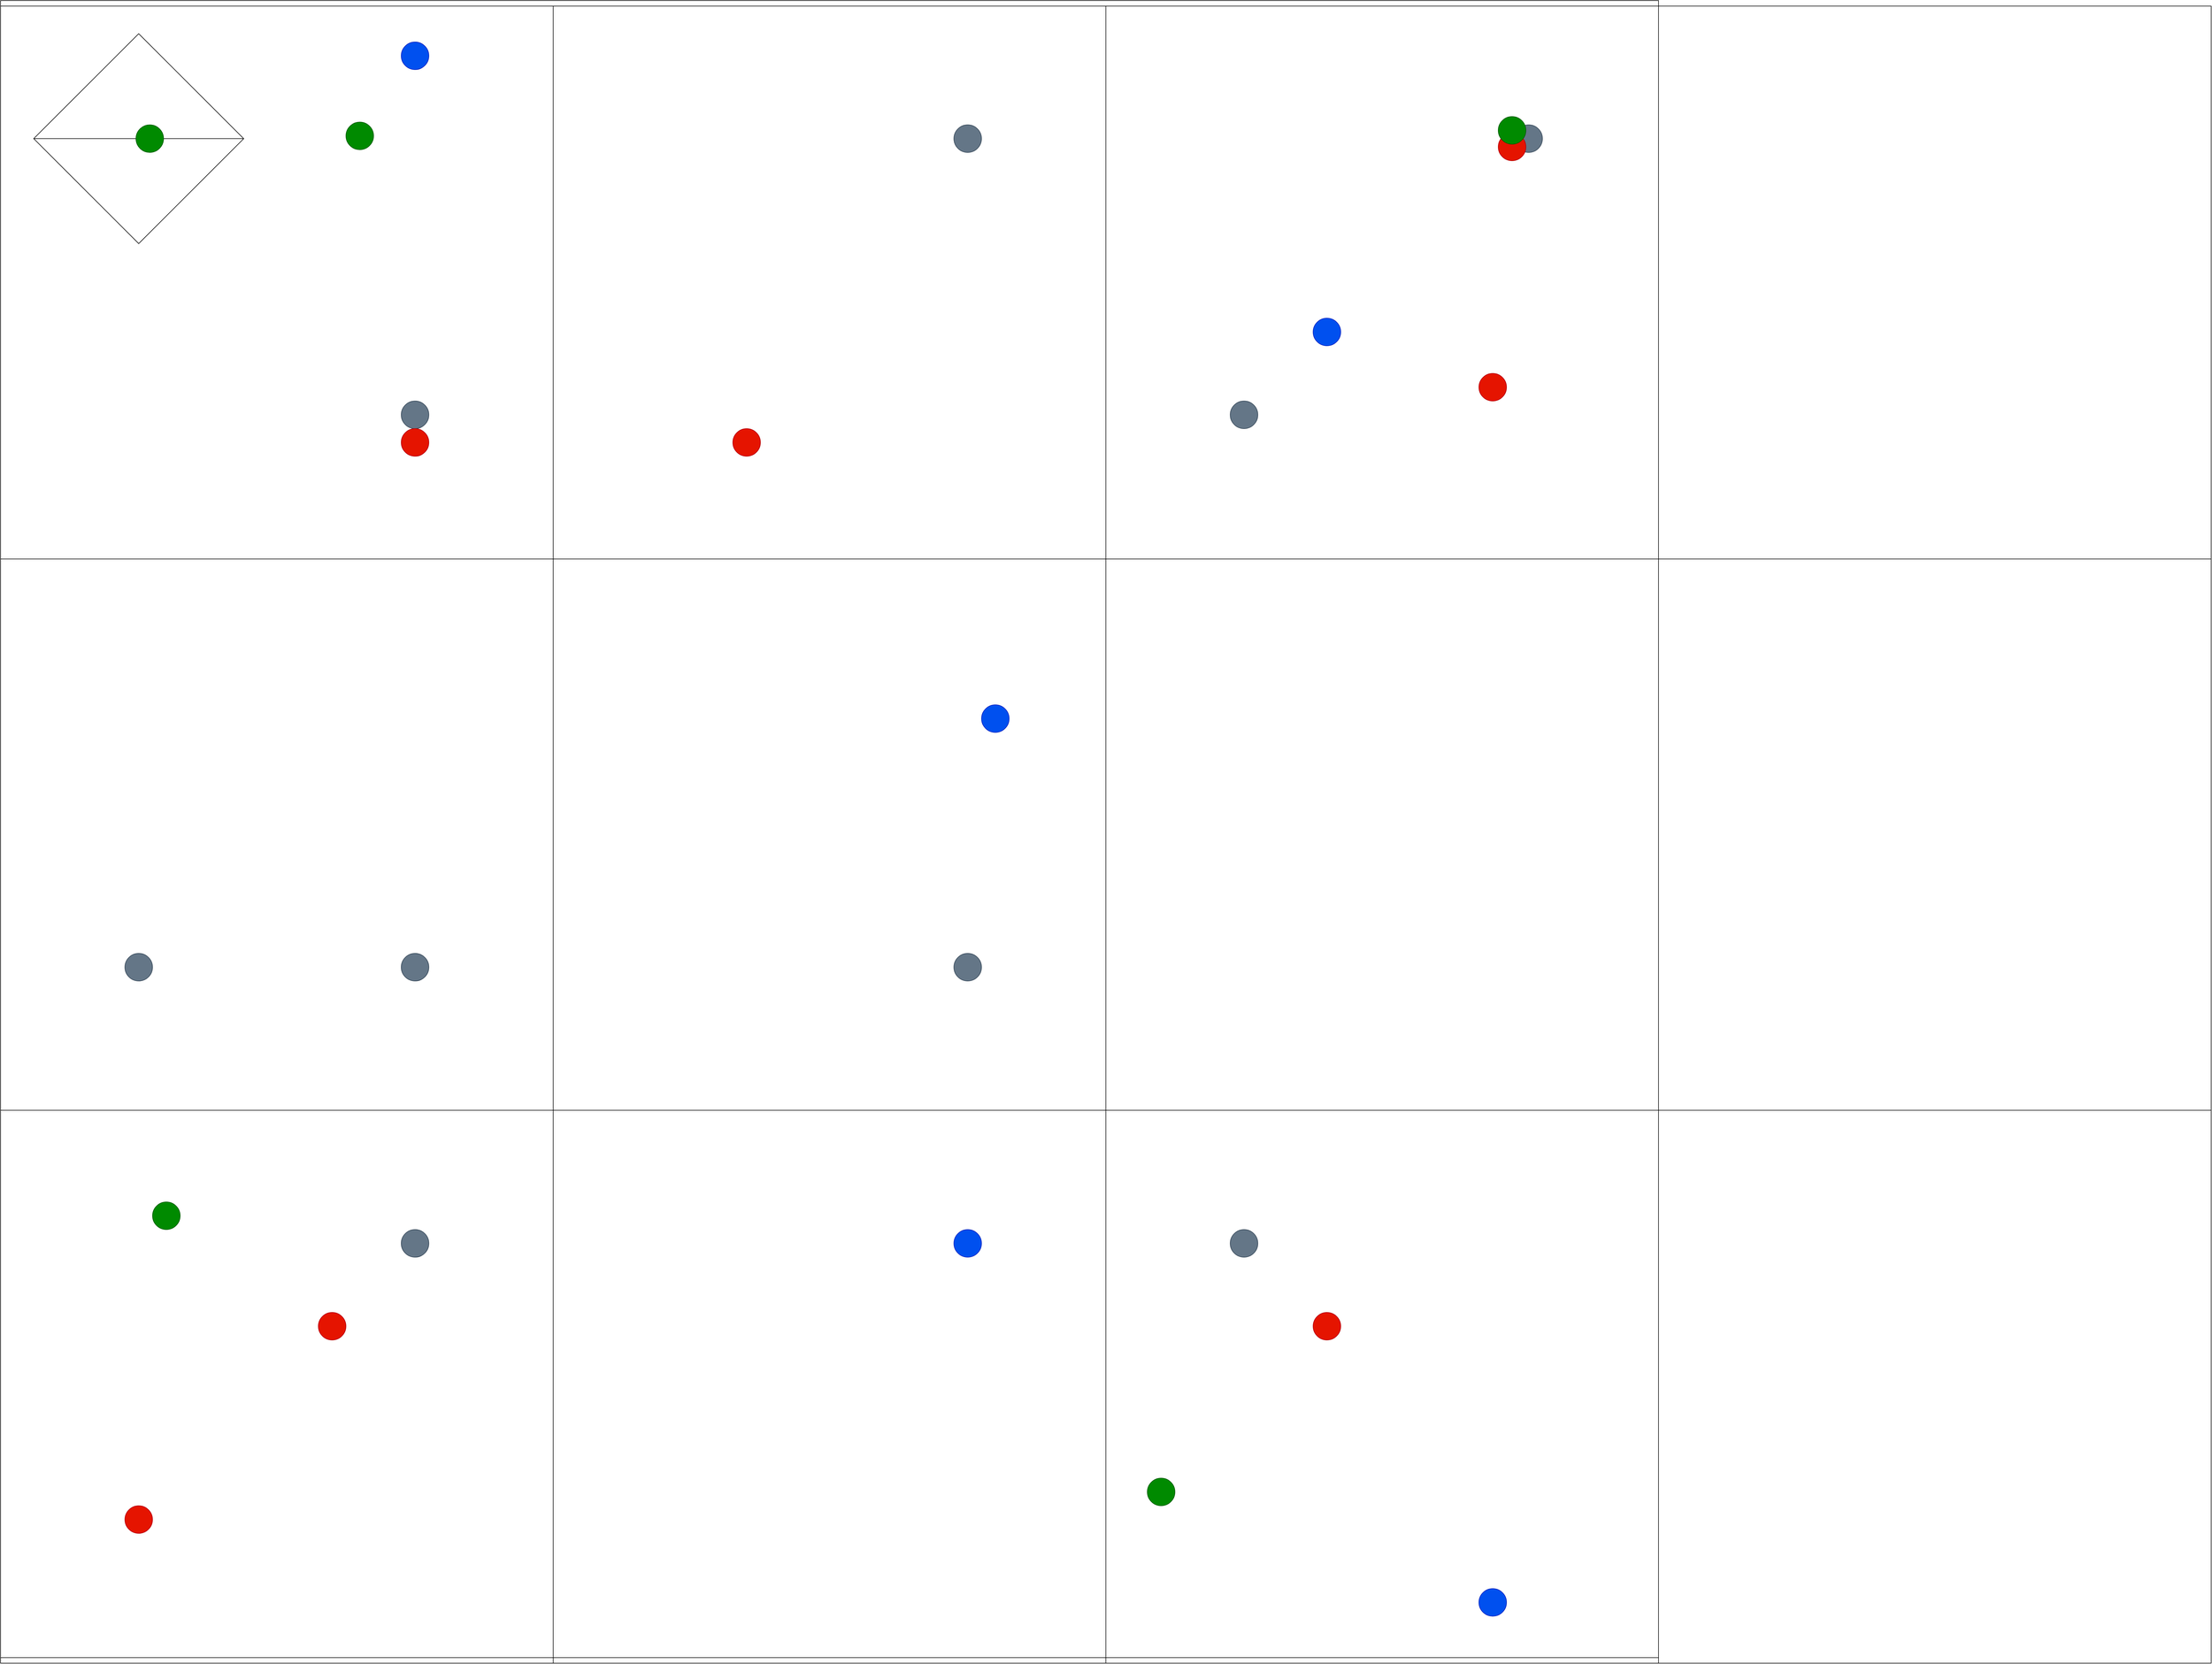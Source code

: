 <mxfile version="20.2.8" type="device"><diagram id="cCyyhMr5mGd71rZL3tEV" name="Seite-1"><mxGraphModel dx="3819" dy="2615" grid="1" gridSize="10" guides="1" tooltips="1" connect="1" arrows="1" fold="1" page="1" pageScale="1" pageWidth="2336" pageHeight="1654" math="0" shadow="0"><root><mxCell id="0"/><mxCell id="1" parent="0"/><mxCell id="irRBLGsPevHQkyZyoqwd-1" value="" style="whiteSpace=wrap;html=1;aspect=fixed;" parent="1" vertex="1"><mxGeometry x="-1500" y="-1500" width="3000" height="3000" as="geometry"/></mxCell><mxCell id="irRBLGsPevHQkyZyoqwd-2" value="" style="shape=sortShape;perimeter=rhombusPerimeter;whiteSpace=wrap;html=1;" parent="1" vertex="1"><mxGeometry x="-1440" y="-1440" width="380" height="380" as="geometry"/></mxCell><mxCell id="irRBLGsPevHQkyZyoqwd-3" value="" style="ellipse;whiteSpace=wrap;html=1;aspect=fixed;fillColor=#647687;fontColor=#ffffff;strokeColor=#314354;" parent="1" vertex="1"><mxGeometry x="-775" y="-775" width="50" height="50" as="geometry"/></mxCell><mxCell id="irRBLGsPevHQkyZyoqwd-4" value="" style="ellipse;whiteSpace=wrap;html=1;aspect=fixed;fillColor=#647687;fontColor=#ffffff;strokeColor=#314354;" parent="1" vertex="1"><mxGeometry x="225" y="-1275" width="50" height="50" as="geometry"/></mxCell><mxCell id="irRBLGsPevHQkyZyoqwd-5" value="" style="ellipse;whiteSpace=wrap;html=1;aspect=fixed;fillColor=#647687;fontColor=#ffffff;strokeColor=#314354;" parent="1" vertex="1"><mxGeometry x="725" y="-775" width="50" height="50" as="geometry"/></mxCell><mxCell id="irRBLGsPevHQkyZyoqwd-6" value="" style="ellipse;whiteSpace=wrap;html=1;aspect=fixed;fillColor=#647687;fontColor=#ffffff;strokeColor=#314354;" parent="1" vertex="1"><mxGeometry x="225" y="225" width="50" height="50" as="geometry"/></mxCell><mxCell id="irRBLGsPevHQkyZyoqwd-7" value="" style="ellipse;whiteSpace=wrap;html=1;aspect=fixed;fillColor=#647687;fontColor=#ffffff;strokeColor=#314354;" parent="1" vertex="1"><mxGeometry x="725" y="725" width="50" height="50" as="geometry"/></mxCell><mxCell id="irRBLGsPevHQkyZyoqwd-8" value="" style="ellipse;whiteSpace=wrap;html=1;aspect=fixed;fillColor=#647687;fontColor=#ffffff;strokeColor=#314354;" parent="1" vertex="1"><mxGeometry x="-775" y="725" width="50" height="50" as="geometry"/></mxCell><mxCell id="irRBLGsPevHQkyZyoqwd-9" value="" style="ellipse;whiteSpace=wrap;html=1;aspect=fixed;fillColor=#647687;fontColor=#ffffff;strokeColor=#314354;" parent="1" vertex="1"><mxGeometry x="-775" y="225" width="50" height="50" as="geometry"/></mxCell><mxCell id="irRBLGsPevHQkyZyoqwd-10" value="" style="ellipse;whiteSpace=wrap;html=1;aspect=fixed;fillColor=#647687;fontColor=#ffffff;strokeColor=#314354;" parent="1" vertex="1"><mxGeometry x="1240" y="-1275" width="50" height="50" as="geometry"/></mxCell><mxCell id="irRBLGsPevHQkyZyoqwd-11" value="" style="ellipse;whiteSpace=wrap;html=1;aspect=fixed;fillColor=#647687;fontColor=#ffffff;strokeColor=#314354;" parent="1" vertex="1"><mxGeometry x="-1275" y="225" width="50" height="50" as="geometry"/></mxCell><mxCell id="irRBLGsPevHQkyZyoqwd-12" value="" style="ellipse;whiteSpace=wrap;html=1;aspect=fixed;fillColor=#e51400;fontColor=#ffffff;strokeColor=#B20000;" parent="1" vertex="1"><mxGeometry x="-775" y="-725" width="50" height="50" as="geometry"/></mxCell><mxCell id="irRBLGsPevHQkyZyoqwd-13" value="" style="ellipse;whiteSpace=wrap;html=1;aspect=fixed;fillColor=#e51400;fontColor=#ffffff;strokeColor=#B20000;" parent="1" vertex="1"><mxGeometry x="-175" y="-725" width="50" height="50" as="geometry"/></mxCell><mxCell id="irRBLGsPevHQkyZyoqwd-14" value="" style="ellipse;whiteSpace=wrap;html=1;aspect=fixed;fillColor=#e51400;fontColor=#ffffff;strokeColor=#B20000;" parent="1" vertex="1"><mxGeometry x="1210" y="-1260" width="50" height="50" as="geometry"/></mxCell><mxCell id="irRBLGsPevHQkyZyoqwd-15" value="" style="ellipse;whiteSpace=wrap;html=1;aspect=fixed;fillColor=#e51400;fontColor=#ffffff;strokeColor=#B20000;" parent="1" vertex="1"><mxGeometry x="1175" y="-825" width="50" height="50" as="geometry"/></mxCell><mxCell id="irRBLGsPevHQkyZyoqwd-16" value="" style="ellipse;whiteSpace=wrap;html=1;aspect=fixed;fillColor=#e51400;fontColor=#ffffff;strokeColor=#B20000;" parent="1" vertex="1"><mxGeometry x="875" y="875" width="50" height="50" as="geometry"/></mxCell><mxCell id="irRBLGsPevHQkyZyoqwd-17" value="" style="ellipse;whiteSpace=wrap;html=1;aspect=fixed;fillColor=#e51400;fontColor=#ffffff;strokeColor=#B20000;" parent="1" vertex="1"><mxGeometry x="-925" y="875" width="50" height="50" as="geometry"/></mxCell><mxCell id="irRBLGsPevHQkyZyoqwd-18" value="" style="ellipse;whiteSpace=wrap;html=1;aspect=fixed;fillColor=#e51400;fontColor=#ffffff;strokeColor=#B20000;" parent="1" vertex="1"><mxGeometry x="-1275" y="1225" width="50" height="50" as="geometry"/></mxCell><mxCell id="irRBLGsPevHQkyZyoqwd-19" value="" style="ellipse;whiteSpace=wrap;html=1;aspect=fixed;fillColor=#0050ef;fontColor=#ffffff;strokeColor=#001DBC;" parent="1" vertex="1"><mxGeometry x="-775" y="-1425" width="50" height="50" as="geometry"/></mxCell><mxCell id="irRBLGsPevHQkyZyoqwd-20" value="" style="ellipse;whiteSpace=wrap;html=1;aspect=fixed;fillColor=#0050ef;fontColor=#ffffff;strokeColor=#001DBC;" parent="1" vertex="1"><mxGeometry x="875" y="-925" width="50" height="50" as="geometry"/></mxCell><mxCell id="irRBLGsPevHQkyZyoqwd-21" value="" style="ellipse;whiteSpace=wrap;html=1;aspect=fixed;fillColor=#0050ef;fontColor=#ffffff;strokeColor=#001DBC;" parent="1" vertex="1"><mxGeometry x="275" y="-225" width="50" height="50" as="geometry"/></mxCell><mxCell id="irRBLGsPevHQkyZyoqwd-22" value="" style="ellipse;whiteSpace=wrap;html=1;aspect=fixed;fillColor=#0050ef;fontColor=#ffffff;strokeColor=#001DBC;" parent="1" vertex="1"><mxGeometry x="225" y="725" width="50" height="50" as="geometry"/></mxCell><mxCell id="irRBLGsPevHQkyZyoqwd-23" value="" style="ellipse;whiteSpace=wrap;html=1;aspect=fixed;fillColor=#0050ef;fontColor=#ffffff;strokeColor=#001DBC;" parent="1" vertex="1"><mxGeometry x="1175" y="1375" width="50" height="50" as="geometry"/></mxCell><mxCell id="irRBLGsPevHQkyZyoqwd-24" value="" style="ellipse;whiteSpace=wrap;html=1;aspect=fixed;fillColor=#008a00;fontColor=#ffffff;strokeColor=#005700;" parent="1" vertex="1"><mxGeometry x="-1255" y="-1275" width="50" height="50" as="geometry"/></mxCell><mxCell id="irRBLGsPevHQkyZyoqwd-25" value="" style="ellipse;whiteSpace=wrap;html=1;aspect=fixed;fillColor=#008a00;fontColor=#ffffff;strokeColor=#005700;" parent="1" vertex="1"><mxGeometry x="1210" y="-1290" width="50" height="50" as="geometry"/></mxCell><mxCell id="irRBLGsPevHQkyZyoqwd-27" value="" style="ellipse;whiteSpace=wrap;html=1;aspect=fixed;fillColor=#008a00;fontColor=#ffffff;strokeColor=#005700;" parent="1" vertex="1"><mxGeometry x="-875" y="-1280" width="50" height="50" as="geometry"/></mxCell><mxCell id="irRBLGsPevHQkyZyoqwd-28" value="" style="ellipse;whiteSpace=wrap;html=1;aspect=fixed;fillColor=#008a00;fontColor=#ffffff;strokeColor=#005700;" parent="1" vertex="1"><mxGeometry x="-1225" y="675" width="50" height="50" as="geometry"/></mxCell><mxCell id="irRBLGsPevHQkyZyoqwd-29" value="" style="ellipse;whiteSpace=wrap;html=1;aspect=fixed;fillColor=#008a00;fontColor=#ffffff;strokeColor=#005700;" parent="1" vertex="1"><mxGeometry x="575" y="1175" width="50" height="50" as="geometry"/></mxCell><mxCell id="irRBLGsPevHQkyZyoqwd-30" value="" style="shape=table;html=1;whiteSpace=wrap;startSize=0;container=1;collapsible=0;childLayout=tableLayout;aspect=fixed;fillColor=none;" parent="1" vertex="1"><mxGeometry x="-1500" y="-1490" width="4000" height="3000" as="geometry"/></mxCell><mxCell id="irRBLGsPevHQkyZyoqwd-31" value="" style="shape=tableRow;horizontal=0;startSize=0;swimlaneHead=0;swimlaneBody=0;top=0;left=0;bottom=0;right=0;collapsible=0;dropTarget=0;fillColor=none;points=[[0,0.5],[1,0.5]];portConstraint=eastwest;" parent="irRBLGsPevHQkyZyoqwd-30" vertex="1"><mxGeometry width="4000" height="1001" as="geometry"/></mxCell><mxCell id="irRBLGsPevHQkyZyoqwd-32" value="" style="shape=partialRectangle;html=1;whiteSpace=wrap;connectable=0;fillColor=none;top=0;left=0;bottom=0;right=0;overflow=hidden;" parent="irRBLGsPevHQkyZyoqwd-31" vertex="1"><mxGeometry width="1000" height="1001" as="geometry"><mxRectangle width="1000" height="1001" as="alternateBounds"/></mxGeometry></mxCell><mxCell id="irRBLGsPevHQkyZyoqwd-33" value="" style="shape=partialRectangle;html=1;whiteSpace=wrap;connectable=0;fillColor=none;top=0;left=0;bottom=0;right=0;overflow=hidden;" parent="irRBLGsPevHQkyZyoqwd-31" vertex="1"><mxGeometry x="1000" width="1000" height="1001" as="geometry"><mxRectangle width="1000" height="1001" as="alternateBounds"/></mxGeometry></mxCell><mxCell id="irRBLGsPevHQkyZyoqwd-34" value="" style="shape=partialRectangle;html=1;whiteSpace=wrap;connectable=0;fillColor=none;top=0;left=0;bottom=0;right=0;overflow=hidden;" parent="irRBLGsPevHQkyZyoqwd-31" vertex="1"><mxGeometry x="2000" width="1000" height="1001" as="geometry"><mxRectangle width="1000" height="1001" as="alternateBounds"/></mxGeometry></mxCell><mxCell id="irRBLGsPevHQkyZyoqwd-43" style="shape=partialRectangle;html=1;whiteSpace=wrap;connectable=0;fillColor=none;top=0;left=0;bottom=0;right=0;overflow=hidden;" parent="irRBLGsPevHQkyZyoqwd-31" vertex="1"><mxGeometry x="3000" width="1000" height="1001" as="geometry"><mxRectangle width="1000" height="1001" as="alternateBounds"/></mxGeometry></mxCell><mxCell id="irRBLGsPevHQkyZyoqwd-35" value="" style="shape=tableRow;horizontal=0;startSize=0;swimlaneHead=0;swimlaneBody=0;top=0;left=0;bottom=0;right=0;collapsible=0;dropTarget=0;fillColor=none;points=[[0,0.5],[1,0.5]];portConstraint=eastwest;" parent="irRBLGsPevHQkyZyoqwd-30" vertex="1"><mxGeometry y="1001" width="4000" height="998" as="geometry"/></mxCell><mxCell id="irRBLGsPevHQkyZyoqwd-36" value="" style="shape=partialRectangle;html=1;whiteSpace=wrap;connectable=0;fillColor=none;top=0;left=0;bottom=0;right=0;overflow=hidden;" parent="irRBLGsPevHQkyZyoqwd-35" vertex="1"><mxGeometry width="1000" height="998" as="geometry"><mxRectangle width="1000" height="998" as="alternateBounds"/></mxGeometry></mxCell><mxCell id="irRBLGsPevHQkyZyoqwd-37" value="" style="shape=partialRectangle;html=1;whiteSpace=wrap;connectable=0;fillColor=none;top=0;left=0;bottom=0;right=0;overflow=hidden;" parent="irRBLGsPevHQkyZyoqwd-35" vertex="1"><mxGeometry x="1000" width="1000" height="998" as="geometry"><mxRectangle width="1000" height="998" as="alternateBounds"/></mxGeometry></mxCell><mxCell id="irRBLGsPevHQkyZyoqwd-38" value="" style="shape=partialRectangle;html=1;whiteSpace=wrap;connectable=0;fillColor=none;top=0;left=0;bottom=0;right=0;overflow=hidden;" parent="irRBLGsPevHQkyZyoqwd-35" vertex="1"><mxGeometry x="2000" width="1000" height="998" as="geometry"><mxRectangle width="1000" height="998" as="alternateBounds"/></mxGeometry></mxCell><mxCell id="irRBLGsPevHQkyZyoqwd-44" style="shape=partialRectangle;html=1;whiteSpace=wrap;connectable=0;fillColor=none;top=0;left=0;bottom=0;right=0;overflow=hidden;" parent="irRBLGsPevHQkyZyoqwd-35" vertex="1"><mxGeometry x="3000" width="1000" height="998" as="geometry"><mxRectangle width="1000" height="998" as="alternateBounds"/></mxGeometry></mxCell><mxCell id="irRBLGsPevHQkyZyoqwd-39" value="" style="shape=tableRow;horizontal=0;startSize=0;swimlaneHead=0;swimlaneBody=0;top=0;left=0;bottom=0;right=0;collapsible=0;dropTarget=0;fillColor=none;points=[[0,0.5],[1,0.5]];portConstraint=eastwest;" parent="irRBLGsPevHQkyZyoqwd-30" vertex="1"><mxGeometry y="1999" width="4000" height="1001" as="geometry"/></mxCell><mxCell id="irRBLGsPevHQkyZyoqwd-40" value="" style="shape=partialRectangle;html=1;whiteSpace=wrap;connectable=0;fillColor=none;top=0;left=0;bottom=0;right=0;overflow=hidden;" parent="irRBLGsPevHQkyZyoqwd-39" vertex="1"><mxGeometry width="1000" height="1001" as="geometry"><mxRectangle width="1000" height="1001" as="alternateBounds"/></mxGeometry></mxCell><mxCell id="irRBLGsPevHQkyZyoqwd-41" value="" style="shape=partialRectangle;html=1;whiteSpace=wrap;connectable=0;fillColor=none;top=0;left=0;bottom=0;right=0;overflow=hidden;" parent="irRBLGsPevHQkyZyoqwd-39" vertex="1"><mxGeometry x="1000" width="1000" height="1001" as="geometry"><mxRectangle width="1000" height="1001" as="alternateBounds"/></mxGeometry></mxCell><mxCell id="irRBLGsPevHQkyZyoqwd-42" value="" style="shape=partialRectangle;html=1;whiteSpace=wrap;connectable=0;fillColor=none;top=0;left=0;bottom=0;right=0;overflow=hidden;pointerEvents=1;" parent="irRBLGsPevHQkyZyoqwd-39" vertex="1"><mxGeometry x="2000" width="1000" height="1001" as="geometry"><mxRectangle width="1000" height="1001" as="alternateBounds"/></mxGeometry></mxCell><mxCell id="irRBLGsPevHQkyZyoqwd-45" style="shape=partialRectangle;html=1;whiteSpace=wrap;connectable=0;fillColor=none;top=0;left=0;bottom=0;right=0;overflow=hidden;pointerEvents=1;" parent="irRBLGsPevHQkyZyoqwd-39" vertex="1"><mxGeometry x="3000" width="1000" height="1001" as="geometry"><mxRectangle width="1000" height="1001" as="alternateBounds"/></mxGeometry></mxCell></root></mxGraphModel></diagram></mxfile>